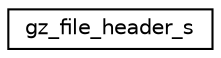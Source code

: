 digraph "Graphical Class Hierarchy"
{
 // LATEX_PDF_SIZE
  edge [fontname="Helvetica",fontsize="10",labelfontname="Helvetica",labelfontsize="10"];
  node [fontname="Helvetica",fontsize="10",shape=record];
  rankdir="LR";
  Node0 [label="gz_file_header_s",height=0.2,width=0.4,color="black", fillcolor="white", style="filled",URL="$structgz__file__header__s.html",tooltip=" "];
}
